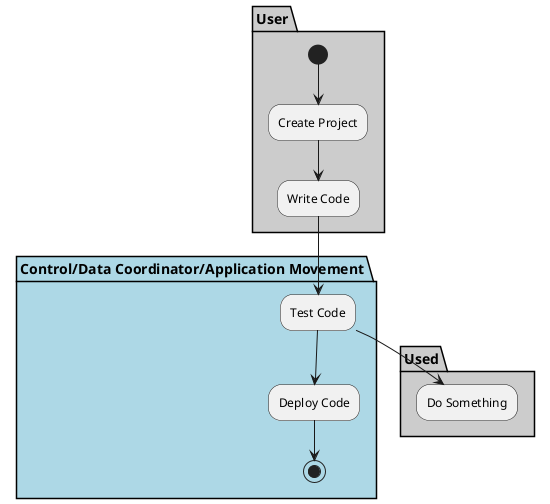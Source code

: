 @startuml

partition "Control/Data Coordinator/Application Movement" {

}

partition User  #cccccc {
  (*) --> "Create Project"
  --> "Write Code"
}

partition "Control/Data Coordinator/Application Movement" #lightblue {
  "Write Code" --> "Test Code"
  "Test Code" --> "Deploy Code"
  "Deploy Code" --> (*)
}

partition Used #cccccc {
  "Test Code" --> "Do Something"
}

@enduml
